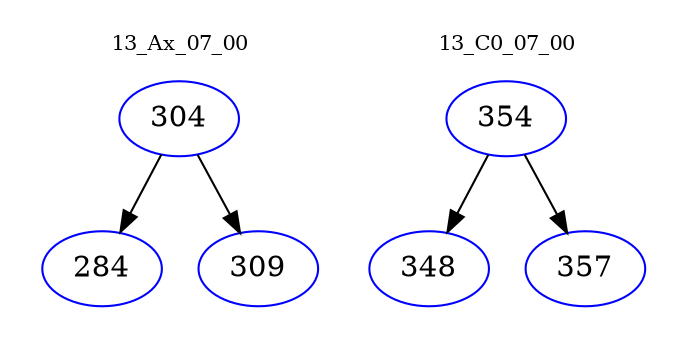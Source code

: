 digraph{
subgraph cluster_0 {
color = white
label = "13_Ax_07_00";
fontsize=10;
T0_304 [label="304", color="blue"]
T0_304 -> T0_284 [color="black"]
T0_284 [label="284", color="blue"]
T0_304 -> T0_309 [color="black"]
T0_309 [label="309", color="blue"]
}
subgraph cluster_1 {
color = white
label = "13_C0_07_00";
fontsize=10;
T1_354 [label="354", color="blue"]
T1_354 -> T1_348 [color="black"]
T1_348 [label="348", color="blue"]
T1_354 -> T1_357 [color="black"]
T1_357 [label="357", color="blue"]
}
}
